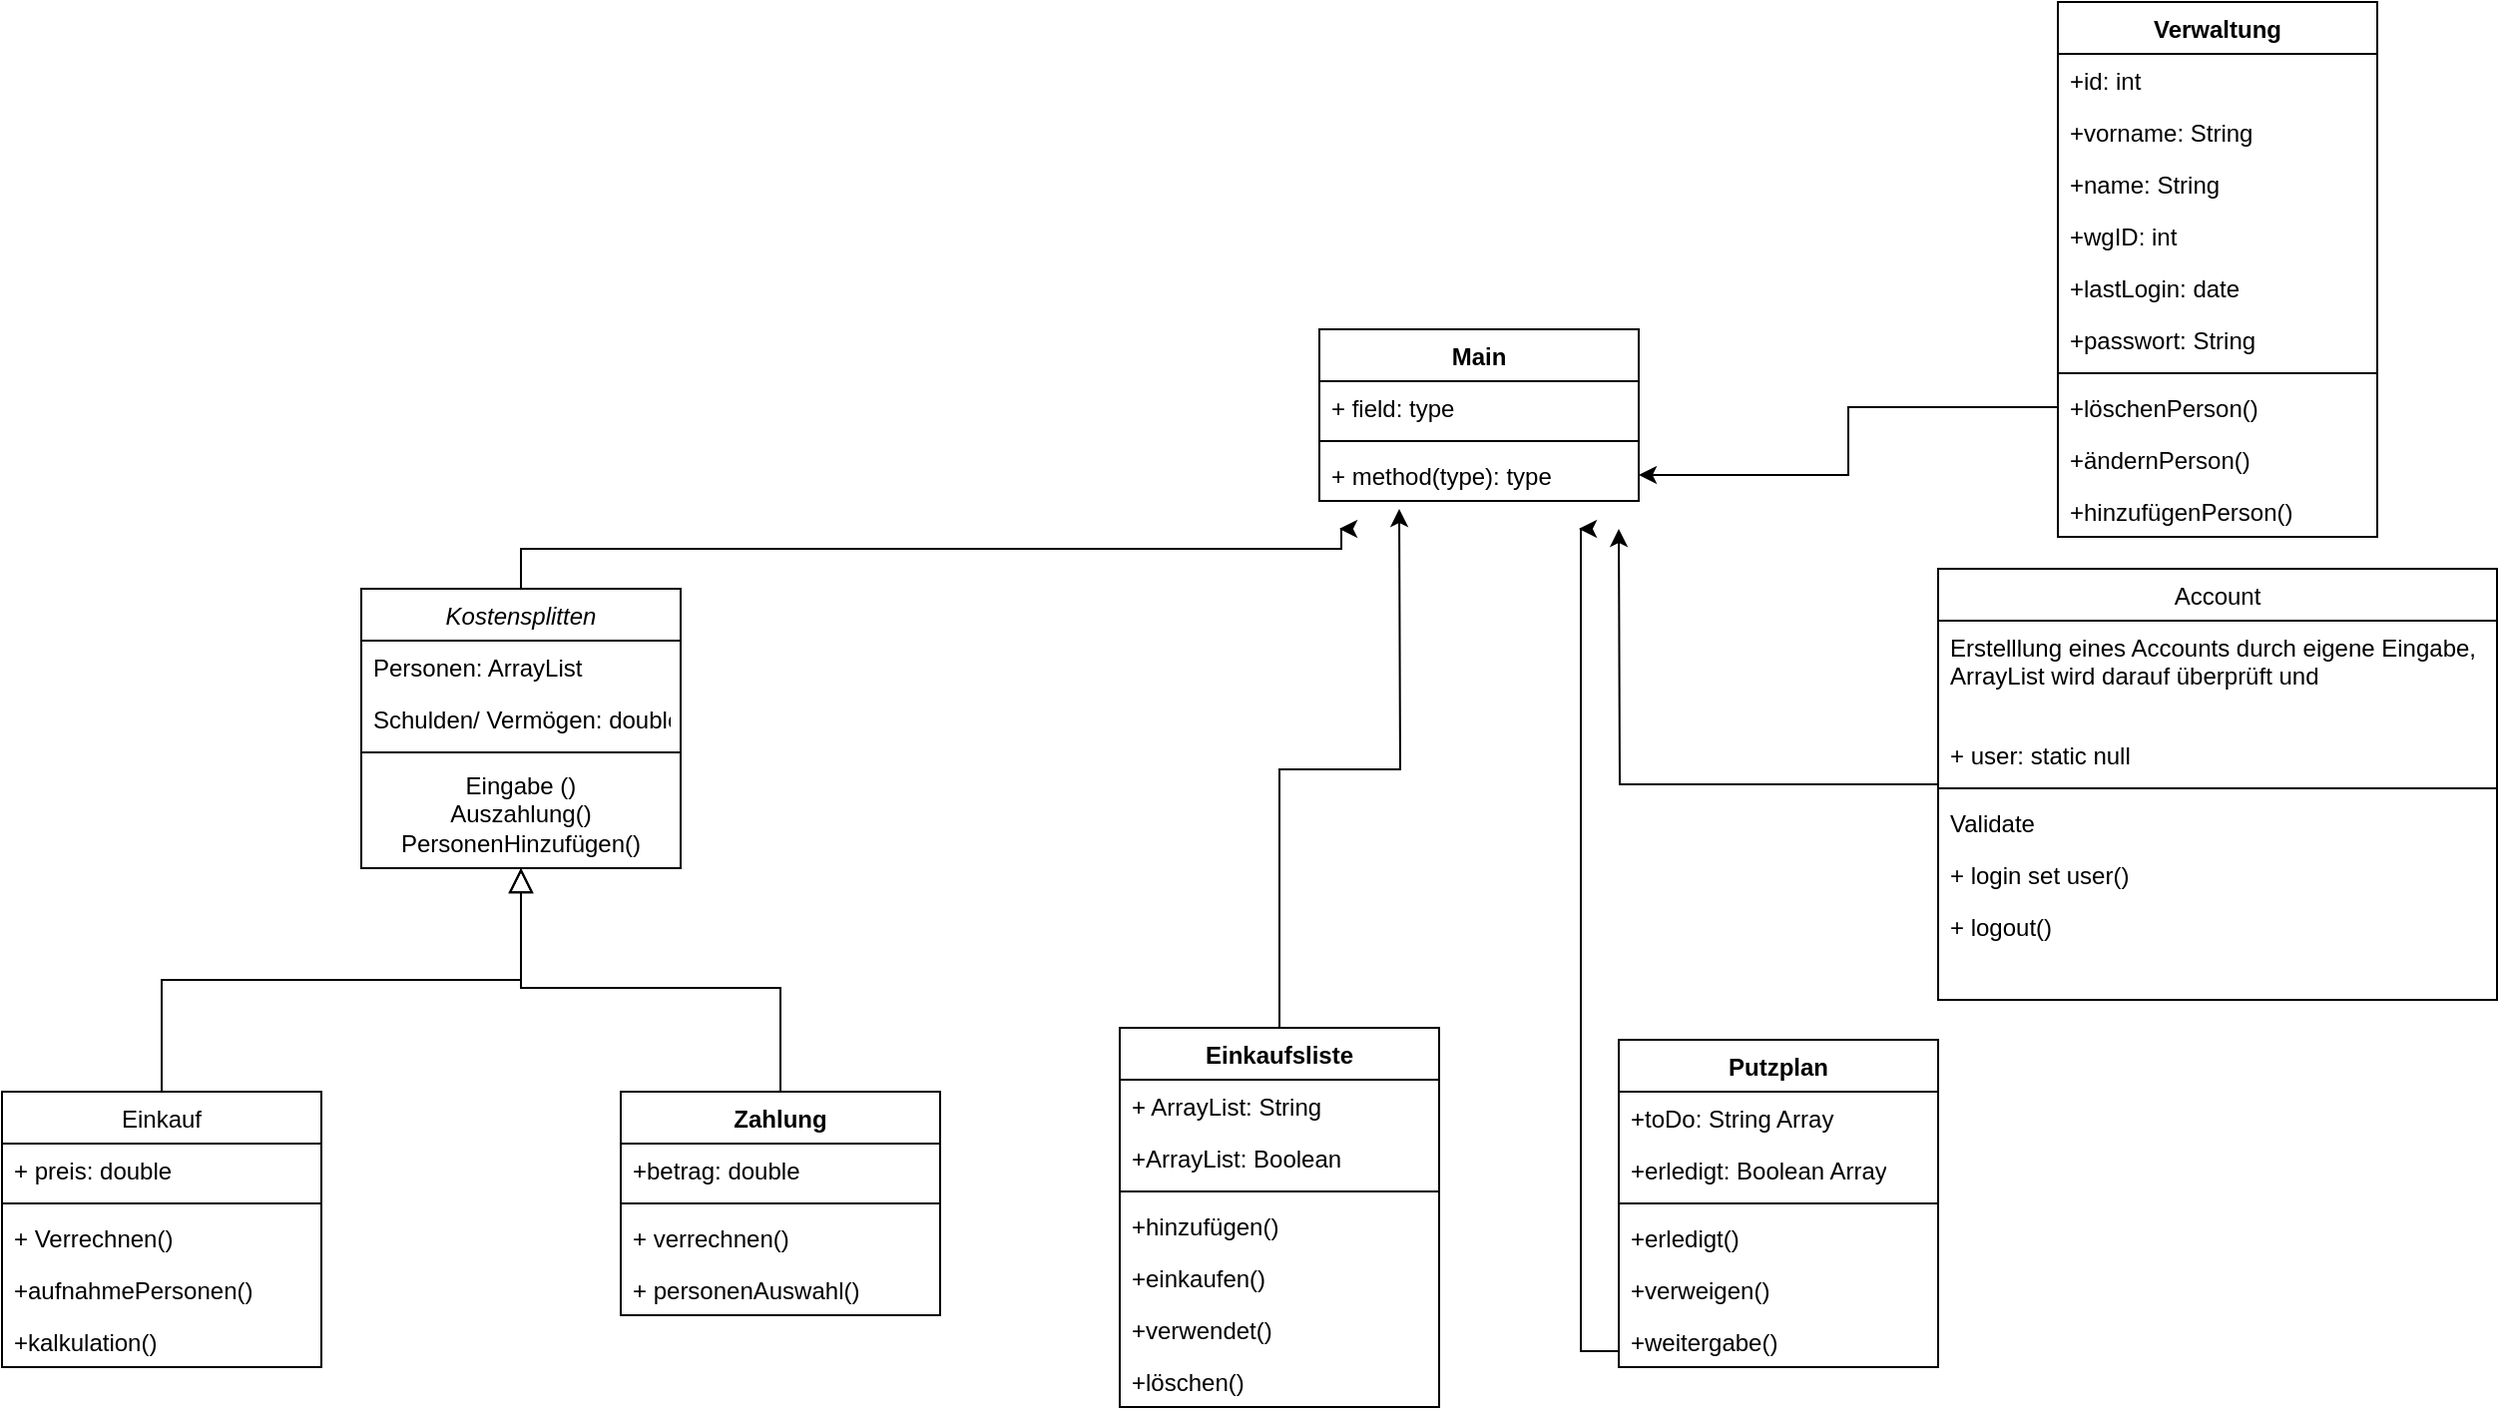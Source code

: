 <mxfile version="24.2.5" type="github">
  <diagram id="C5RBs43oDa-KdzZeNtuy" name="Page-1">
    <mxGraphModel dx="2537" dy="1907" grid="1" gridSize="10" guides="1" tooltips="1" connect="1" arrows="1" fold="1" page="1" pageScale="1" pageWidth="827" pageHeight="1169" math="0" shadow="0">
      <root>
        <mxCell id="WIyWlLk6GJQsqaUBKTNV-0" />
        <mxCell id="WIyWlLk6GJQsqaUBKTNV-1" parent="WIyWlLk6GJQsqaUBKTNV-0" />
        <mxCell id="eNto33jxZARg2p6ZxDnQ-30" style="edgeStyle=orthogonalEdgeStyle;rounded=0;orthogonalLoop=1;jettySize=auto;html=1;exitX=0.5;exitY=0;exitDx=0;exitDy=0;" parent="WIyWlLk6GJQsqaUBKTNV-1" source="zkfFHV4jXpPFQw0GAbJ--0" edge="1">
          <mxGeometry relative="1" as="geometry">
            <mxPoint x="400" y="-10" as="targetPoint" />
            <Array as="points">
              <mxPoint x="-10" />
              <mxPoint x="401" />
              <mxPoint x="401" y="-10" />
            </Array>
          </mxGeometry>
        </mxCell>
        <mxCell id="zkfFHV4jXpPFQw0GAbJ--0" value="Kostensplitten" style="swimlane;fontStyle=2;align=center;verticalAlign=top;childLayout=stackLayout;horizontal=1;startSize=26;horizontalStack=0;resizeParent=1;resizeLast=0;collapsible=1;marginBottom=0;rounded=0;shadow=0;strokeWidth=1;" parent="WIyWlLk6GJQsqaUBKTNV-1" vertex="1">
          <mxGeometry x="-90" y="20" width="160" height="140" as="geometry">
            <mxRectangle x="230" y="140" width="160" height="26" as="alternateBounds" />
          </mxGeometry>
        </mxCell>
        <mxCell id="zkfFHV4jXpPFQw0GAbJ--1" value="Personen: ArrayList" style="text;align=left;verticalAlign=top;spacingLeft=4;spacingRight=4;overflow=hidden;rotatable=0;points=[[0,0.5],[1,0.5]];portConstraint=eastwest;" parent="zkfFHV4jXpPFQw0GAbJ--0" vertex="1">
          <mxGeometry y="26" width="160" height="26" as="geometry" />
        </mxCell>
        <mxCell id="zkfFHV4jXpPFQw0GAbJ--3" value="Schulden/ Vermögen: double " style="text;align=left;verticalAlign=top;spacingLeft=4;spacingRight=4;overflow=hidden;rotatable=0;points=[[0,0.5],[1,0.5]];portConstraint=eastwest;rounded=0;shadow=0;html=0;" parent="zkfFHV4jXpPFQw0GAbJ--0" vertex="1">
          <mxGeometry y="52" width="160" height="26" as="geometry" />
        </mxCell>
        <mxCell id="zkfFHV4jXpPFQw0GAbJ--4" value="" style="line;html=1;strokeWidth=1;align=left;verticalAlign=middle;spacingTop=-1;spacingLeft=3;spacingRight=3;rotatable=0;labelPosition=right;points=[];portConstraint=eastwest;" parent="zkfFHV4jXpPFQw0GAbJ--0" vertex="1">
          <mxGeometry y="78" width="160" height="8" as="geometry" />
        </mxCell>
        <mxCell id="4i2ipAUutpPGmhfnNIAb-0" value="Eingabe ()&lt;div&gt;Auszahlung()&lt;/div&gt;&lt;div&gt;PersonenHinzufügen()&lt;/div&gt;" style="text;html=1;align=center;verticalAlign=middle;whiteSpace=wrap;rounded=0;" parent="zkfFHV4jXpPFQw0GAbJ--0" vertex="1">
          <mxGeometry y="86" width="160" height="54" as="geometry" />
        </mxCell>
        <mxCell id="zkfFHV4jXpPFQw0GAbJ--6" value="Einkauf" style="swimlane;fontStyle=0;align=center;verticalAlign=top;childLayout=stackLayout;horizontal=1;startSize=26;horizontalStack=0;resizeParent=1;resizeLast=0;collapsible=1;marginBottom=0;rounded=0;shadow=0;strokeWidth=1;" parent="WIyWlLk6GJQsqaUBKTNV-1" vertex="1">
          <mxGeometry x="-270" y="272" width="160" height="138" as="geometry">
            <mxRectangle x="130" y="380" width="160" height="26" as="alternateBounds" />
          </mxGeometry>
        </mxCell>
        <mxCell id="zkfFHV4jXpPFQw0GAbJ--7" value="+ preis: double" style="text;align=left;verticalAlign=top;spacingLeft=4;spacingRight=4;overflow=hidden;rotatable=0;points=[[0,0.5],[1,0.5]];portConstraint=eastwest;" parent="zkfFHV4jXpPFQw0GAbJ--6" vertex="1">
          <mxGeometry y="26" width="160" height="26" as="geometry" />
        </mxCell>
        <mxCell id="zkfFHV4jXpPFQw0GAbJ--9" value="" style="line;html=1;strokeWidth=1;align=left;verticalAlign=middle;spacingTop=-1;spacingLeft=3;spacingRight=3;rotatable=0;labelPosition=right;points=[];portConstraint=eastwest;" parent="zkfFHV4jXpPFQw0GAbJ--6" vertex="1">
          <mxGeometry y="52" width="160" height="8" as="geometry" />
        </mxCell>
        <mxCell id="eNto33jxZARg2p6ZxDnQ-20" value="+ Verrechnen()" style="text;strokeColor=none;fillColor=none;align=left;verticalAlign=top;spacingLeft=4;spacingRight=4;overflow=hidden;rotatable=0;points=[[0,0.5],[1,0.5]];portConstraint=eastwest;whiteSpace=wrap;html=1;" parent="zkfFHV4jXpPFQw0GAbJ--6" vertex="1">
          <mxGeometry y="60" width="160" height="26" as="geometry" />
        </mxCell>
        <mxCell id="eNto33jxZARg2p6ZxDnQ-34" value="+aufnahmePersonen()" style="text;strokeColor=none;fillColor=none;align=left;verticalAlign=top;spacingLeft=4;spacingRight=4;overflow=hidden;rotatable=0;points=[[0,0.5],[1,0.5]];portConstraint=eastwest;whiteSpace=wrap;html=1;" parent="zkfFHV4jXpPFQw0GAbJ--6" vertex="1">
          <mxGeometry y="86" width="160" height="26" as="geometry" />
        </mxCell>
        <mxCell id="eNto33jxZARg2p6ZxDnQ-35" value="+kalkulation()" style="text;strokeColor=none;fillColor=none;align=left;verticalAlign=top;spacingLeft=4;spacingRight=4;overflow=hidden;rotatable=0;points=[[0,0.5],[1,0.5]];portConstraint=eastwest;whiteSpace=wrap;html=1;" parent="zkfFHV4jXpPFQw0GAbJ--6" vertex="1">
          <mxGeometry y="112" width="160" height="26" as="geometry" />
        </mxCell>
        <mxCell id="zkfFHV4jXpPFQw0GAbJ--12" value="" style="endArrow=block;endSize=10;endFill=0;shadow=0;strokeWidth=1;rounded=0;curved=0;edgeStyle=elbowEdgeStyle;elbow=vertical;" parent="WIyWlLk6GJQsqaUBKTNV-1" source="zkfFHV4jXpPFQw0GAbJ--6" target="zkfFHV4jXpPFQw0GAbJ--0" edge="1">
          <mxGeometry width="160" relative="1" as="geometry">
            <mxPoint x="200" y="203" as="sourcePoint" />
            <mxPoint x="200" y="203" as="targetPoint" />
          </mxGeometry>
        </mxCell>
        <mxCell id="zkfFHV4jXpPFQw0GAbJ--16" value="" style="endArrow=block;endSize=10;endFill=0;shadow=0;strokeWidth=1;rounded=0;curved=0;edgeStyle=elbowEdgeStyle;elbow=vertical;exitX=0.5;exitY=0;exitDx=0;exitDy=0;" parent="WIyWlLk6GJQsqaUBKTNV-1" source="eNto33jxZARg2p6ZxDnQ-44" target="zkfFHV4jXpPFQw0GAbJ--0" edge="1">
          <mxGeometry width="160" relative="1" as="geometry">
            <mxPoint x="20" y="310" as="sourcePoint" />
            <mxPoint x="310" y="271" as="targetPoint" />
            <Array as="points">
              <mxPoint x="170" y="220" />
            </Array>
          </mxGeometry>
        </mxCell>
        <mxCell id="zkfFHV4jXpPFQw0GAbJ--17" value="Account" style="swimlane;fontStyle=0;align=center;verticalAlign=top;childLayout=stackLayout;horizontal=1;startSize=26;horizontalStack=0;resizeParent=1;resizeLast=0;collapsible=1;marginBottom=0;rounded=0;shadow=0;strokeWidth=1;" parent="WIyWlLk6GJQsqaUBKTNV-1" vertex="1">
          <mxGeometry x="700" y="10" width="280" height="216" as="geometry">
            <mxRectangle x="550" y="140" width="160" height="26" as="alternateBounds" />
          </mxGeometry>
        </mxCell>
        <mxCell id="zkfFHV4jXpPFQw0GAbJ--18" value="Erstelllung eines Accounts durch eigene Eingabe, &#xa;ArrayList wird darauf überprüft und " style="text;align=left;verticalAlign=top;spacingLeft=4;spacingRight=4;overflow=hidden;rotatable=0;points=[[0,0.5],[1,0.5]];portConstraint=eastwest;" parent="zkfFHV4jXpPFQw0GAbJ--17" vertex="1">
          <mxGeometry y="26" width="280" height="54" as="geometry" />
        </mxCell>
        <mxCell id="eNto33jxZARg2p6ZxDnQ-41" value="+ user: static null" style="text;strokeColor=none;fillColor=none;align=left;verticalAlign=top;spacingLeft=4;spacingRight=4;overflow=hidden;rotatable=0;points=[[0,0.5],[1,0.5]];portConstraint=eastwest;whiteSpace=wrap;html=1;" parent="zkfFHV4jXpPFQw0GAbJ--17" vertex="1">
          <mxGeometry y="80" width="280" height="26" as="geometry" />
        </mxCell>
        <mxCell id="zkfFHV4jXpPFQw0GAbJ--23" value="" style="line;html=1;strokeWidth=1;align=left;verticalAlign=middle;spacingTop=-1;spacingLeft=3;spacingRight=3;rotatable=0;labelPosition=right;points=[];portConstraint=eastwest;" parent="zkfFHV4jXpPFQw0GAbJ--17" vertex="1">
          <mxGeometry y="106" width="280" height="8" as="geometry" />
        </mxCell>
        <mxCell id="zkfFHV4jXpPFQw0GAbJ--24" value="Validate" style="text;align=left;verticalAlign=top;spacingLeft=4;spacingRight=4;overflow=hidden;rotatable=0;points=[[0,0.5],[1,0.5]];portConstraint=eastwest;" parent="zkfFHV4jXpPFQw0GAbJ--17" vertex="1">
          <mxGeometry y="114" width="280" height="26" as="geometry" />
        </mxCell>
        <mxCell id="eNto33jxZARg2p6ZxDnQ-42" value="+ login set user()" style="text;strokeColor=none;fillColor=none;align=left;verticalAlign=top;spacingLeft=4;spacingRight=4;overflow=hidden;rotatable=0;points=[[0,0.5],[1,0.5]];portConstraint=eastwest;whiteSpace=wrap;html=1;" parent="zkfFHV4jXpPFQw0GAbJ--17" vertex="1">
          <mxGeometry y="140" width="280" height="26" as="geometry" />
        </mxCell>
        <mxCell id="eNto33jxZARg2p6ZxDnQ-43" value="+ logout()" style="text;strokeColor=none;fillColor=none;align=left;verticalAlign=top;spacingLeft=4;spacingRight=4;overflow=hidden;rotatable=0;points=[[0,0.5],[1,0.5]];portConstraint=eastwest;whiteSpace=wrap;html=1;" parent="zkfFHV4jXpPFQw0GAbJ--17" vertex="1">
          <mxGeometry y="166" width="280" height="26" as="geometry" />
        </mxCell>
        <mxCell id="eNto33jxZARg2p6ZxDnQ-1" value="Verwaltung" style="swimlane;fontStyle=1;align=center;verticalAlign=top;childLayout=stackLayout;horizontal=1;startSize=26;horizontalStack=0;resizeParent=1;resizeParentMax=0;resizeLast=0;collapsible=1;marginBottom=0;whiteSpace=wrap;html=1;" parent="WIyWlLk6GJQsqaUBKTNV-1" vertex="1">
          <mxGeometry x="760" y="-274" width="160" height="268" as="geometry" />
        </mxCell>
        <mxCell id="eNto33jxZARg2p6ZxDnQ-39" value="+id: int" style="text;strokeColor=none;fillColor=none;align=left;verticalAlign=top;spacingLeft=4;spacingRight=4;overflow=hidden;rotatable=0;points=[[0,0.5],[1,0.5]];portConstraint=eastwest;whiteSpace=wrap;html=1;" parent="eNto33jxZARg2p6ZxDnQ-1" vertex="1">
          <mxGeometry y="26" width="160" height="26" as="geometry" />
        </mxCell>
        <mxCell id="bwp8V1A8Cei6B6PAGqah-0" value="+vorname: String" style="text;strokeColor=none;fillColor=none;align=left;verticalAlign=top;spacingLeft=4;spacingRight=4;overflow=hidden;rotatable=0;points=[[0,0.5],[1,0.5]];portConstraint=eastwest;whiteSpace=wrap;html=1;" vertex="1" parent="eNto33jxZARg2p6ZxDnQ-1">
          <mxGeometry y="52" width="160" height="26" as="geometry" />
        </mxCell>
        <mxCell id="bwp8V1A8Cei6B6PAGqah-1" value="+name: String" style="text;strokeColor=none;fillColor=none;align=left;verticalAlign=top;spacingLeft=4;spacingRight=4;overflow=hidden;rotatable=0;points=[[0,0.5],[1,0.5]];portConstraint=eastwest;whiteSpace=wrap;html=1;" vertex="1" parent="eNto33jxZARg2p6ZxDnQ-1">
          <mxGeometry y="78" width="160" height="26" as="geometry" />
        </mxCell>
        <mxCell id="bwp8V1A8Cei6B6PAGqah-2" value="+wgID: int" style="text;strokeColor=none;fillColor=none;align=left;verticalAlign=top;spacingLeft=4;spacingRight=4;overflow=hidden;rotatable=0;points=[[0,0.5],[1,0.5]];portConstraint=eastwest;whiteSpace=wrap;html=1;" vertex="1" parent="eNto33jxZARg2p6ZxDnQ-1">
          <mxGeometry y="104" width="160" height="26" as="geometry" />
        </mxCell>
        <mxCell id="bwp8V1A8Cei6B6PAGqah-3" value="+lastLogin: date" style="text;strokeColor=none;fillColor=none;align=left;verticalAlign=top;spacingLeft=4;spacingRight=4;overflow=hidden;rotatable=0;points=[[0,0.5],[1,0.5]];portConstraint=eastwest;whiteSpace=wrap;html=1;" vertex="1" parent="eNto33jxZARg2p6ZxDnQ-1">
          <mxGeometry y="130" width="160" height="26" as="geometry" />
        </mxCell>
        <mxCell id="bwp8V1A8Cei6B6PAGqah-4" value="+passwort: String" style="text;strokeColor=none;fillColor=none;align=left;verticalAlign=top;spacingLeft=4;spacingRight=4;overflow=hidden;rotatable=0;points=[[0,0.5],[1,0.5]];portConstraint=eastwest;whiteSpace=wrap;html=1;" vertex="1" parent="eNto33jxZARg2p6ZxDnQ-1">
          <mxGeometry y="156" width="160" height="26" as="geometry" />
        </mxCell>
        <mxCell id="eNto33jxZARg2p6ZxDnQ-3" value="" style="line;strokeWidth=1;fillColor=none;align=left;verticalAlign=middle;spacingTop=-1;spacingLeft=3;spacingRight=3;rotatable=0;labelPosition=right;points=[];portConstraint=eastwest;strokeColor=inherit;" parent="eNto33jxZARg2p6ZxDnQ-1" vertex="1">
          <mxGeometry y="182" width="160" height="8" as="geometry" />
        </mxCell>
        <mxCell id="eNto33jxZARg2p6ZxDnQ-40" value="+löschenPerson()" style="text;strokeColor=none;fillColor=none;align=left;verticalAlign=top;spacingLeft=4;spacingRight=4;overflow=hidden;rotatable=0;points=[[0,0.5],[1,0.5]];portConstraint=eastwest;whiteSpace=wrap;html=1;" parent="eNto33jxZARg2p6ZxDnQ-1" vertex="1">
          <mxGeometry y="190" width="160" height="26" as="geometry" />
        </mxCell>
        <mxCell id="bwp8V1A8Cei6B6PAGqah-5" value="+ändernPerson()" style="text;strokeColor=none;fillColor=none;align=left;verticalAlign=top;spacingLeft=4;spacingRight=4;overflow=hidden;rotatable=0;points=[[0,0.5],[1,0.5]];portConstraint=eastwest;whiteSpace=wrap;html=1;" vertex="1" parent="eNto33jxZARg2p6ZxDnQ-1">
          <mxGeometry y="216" width="160" height="26" as="geometry" />
        </mxCell>
        <mxCell id="eNto33jxZARg2p6ZxDnQ-4" value="+hinzufügenPerson()" style="text;strokeColor=none;fillColor=none;align=left;verticalAlign=top;spacingLeft=4;spacingRight=4;overflow=hidden;rotatable=0;points=[[0,0.5],[1,0.5]];portConstraint=eastwest;whiteSpace=wrap;html=1;" parent="eNto33jxZARg2p6ZxDnQ-1" vertex="1">
          <mxGeometry y="242" width="160" height="26" as="geometry" />
        </mxCell>
        <mxCell id="eNto33jxZARg2p6ZxDnQ-37" style="edgeStyle=orthogonalEdgeStyle;rounded=0;orthogonalLoop=1;jettySize=auto;html=1;exitX=0.5;exitY=0;exitDx=0;exitDy=0;" parent="WIyWlLk6GJQsqaUBKTNV-1" source="eNto33jxZARg2p6ZxDnQ-6" edge="1">
          <mxGeometry relative="1" as="geometry">
            <mxPoint x="430" y="-20" as="targetPoint" />
          </mxGeometry>
        </mxCell>
        <mxCell id="eNto33jxZARg2p6ZxDnQ-6" value="Einkaufsliste" style="swimlane;fontStyle=1;align=center;verticalAlign=top;childLayout=stackLayout;horizontal=1;startSize=26;horizontalStack=0;resizeParent=1;resizeParentMax=0;resizeLast=0;collapsible=1;marginBottom=0;whiteSpace=wrap;html=1;" parent="WIyWlLk6GJQsqaUBKTNV-1" vertex="1">
          <mxGeometry x="290" y="240" width="160" height="190" as="geometry" />
        </mxCell>
        <mxCell id="eNto33jxZARg2p6ZxDnQ-7" value="+ ArrayList: String" style="text;strokeColor=none;fillColor=none;align=left;verticalAlign=top;spacingLeft=4;spacingRight=4;overflow=hidden;rotatable=0;points=[[0,0.5],[1,0.5]];portConstraint=eastwest;whiteSpace=wrap;html=1;" parent="eNto33jxZARg2p6ZxDnQ-6" vertex="1">
          <mxGeometry y="26" width="160" height="26" as="geometry" />
        </mxCell>
        <mxCell id="eNto33jxZARg2p6ZxDnQ-19" value="+ArrayList: Boolean" style="text;strokeColor=none;fillColor=none;align=left;verticalAlign=top;spacingLeft=4;spacingRight=4;overflow=hidden;rotatable=0;points=[[0,0.5],[1,0.5]];portConstraint=eastwest;whiteSpace=wrap;html=1;" parent="eNto33jxZARg2p6ZxDnQ-6" vertex="1">
          <mxGeometry y="52" width="160" height="26" as="geometry" />
        </mxCell>
        <mxCell id="eNto33jxZARg2p6ZxDnQ-8" value="" style="line;strokeWidth=1;fillColor=none;align=left;verticalAlign=middle;spacingTop=-1;spacingLeft=3;spacingRight=3;rotatable=0;labelPosition=right;points=[];portConstraint=eastwest;strokeColor=inherit;" parent="eNto33jxZARg2p6ZxDnQ-6" vertex="1">
          <mxGeometry y="78" width="160" height="8" as="geometry" />
        </mxCell>
        <mxCell id="eNto33jxZARg2p6ZxDnQ-9" value="+hinzufügen()" style="text;strokeColor=none;fillColor=none;align=left;verticalAlign=top;spacingLeft=4;spacingRight=4;overflow=hidden;rotatable=0;points=[[0,0.5],[1,0.5]];portConstraint=eastwest;whiteSpace=wrap;html=1;" parent="eNto33jxZARg2p6ZxDnQ-6" vertex="1">
          <mxGeometry y="86" width="160" height="26" as="geometry" />
        </mxCell>
        <mxCell id="eNto33jxZARg2p6ZxDnQ-21" value="+einkaufen()" style="text;strokeColor=none;fillColor=none;align=left;verticalAlign=top;spacingLeft=4;spacingRight=4;overflow=hidden;rotatable=0;points=[[0,0.5],[1,0.5]];portConstraint=eastwest;whiteSpace=wrap;html=1;" parent="eNto33jxZARg2p6ZxDnQ-6" vertex="1">
          <mxGeometry y="112" width="160" height="26" as="geometry" />
        </mxCell>
        <mxCell id="eNto33jxZARg2p6ZxDnQ-22" value="+verwendet()" style="text;strokeColor=none;fillColor=none;align=left;verticalAlign=top;spacingLeft=4;spacingRight=4;overflow=hidden;rotatable=0;points=[[0,0.5],[1,0.5]];portConstraint=eastwest;whiteSpace=wrap;html=1;" parent="eNto33jxZARg2p6ZxDnQ-6" vertex="1">
          <mxGeometry y="138" width="160" height="26" as="geometry" />
        </mxCell>
        <mxCell id="eNto33jxZARg2p6ZxDnQ-23" value="+löschen()" style="text;strokeColor=none;fillColor=none;align=left;verticalAlign=top;spacingLeft=4;spacingRight=4;overflow=hidden;rotatable=0;points=[[0,0.5],[1,0.5]];portConstraint=eastwest;whiteSpace=wrap;html=1;" parent="eNto33jxZARg2p6ZxDnQ-6" vertex="1">
          <mxGeometry y="164" width="160" height="26" as="geometry" />
        </mxCell>
        <mxCell id="eNto33jxZARg2p6ZxDnQ-38" style="edgeStyle=orthogonalEdgeStyle;rounded=0;orthogonalLoop=1;jettySize=auto;html=1;" parent="WIyWlLk6GJQsqaUBKTNV-1" source="eNto33jxZARg2p6ZxDnQ-10" edge="1">
          <mxGeometry relative="1" as="geometry">
            <mxPoint x="520" y="-10" as="targetPoint" />
            <Array as="points">
              <mxPoint x="521" y="402" />
            </Array>
          </mxGeometry>
        </mxCell>
        <mxCell id="eNto33jxZARg2p6ZxDnQ-10" value="Putzplan" style="swimlane;fontStyle=1;align=center;verticalAlign=top;childLayout=stackLayout;horizontal=1;startSize=26;horizontalStack=0;resizeParent=1;resizeParentMax=0;resizeLast=0;collapsible=1;marginBottom=0;whiteSpace=wrap;html=1;" parent="WIyWlLk6GJQsqaUBKTNV-1" vertex="1">
          <mxGeometry x="540" y="246" width="160" height="164" as="geometry" />
        </mxCell>
        <mxCell id="eNto33jxZARg2p6ZxDnQ-11" value="+toDo: String Array" style="text;strokeColor=none;fillColor=none;align=left;verticalAlign=top;spacingLeft=4;spacingRight=4;overflow=hidden;rotatable=0;points=[[0,0.5],[1,0.5]];portConstraint=eastwest;whiteSpace=wrap;html=1;" parent="eNto33jxZARg2p6ZxDnQ-10" vertex="1">
          <mxGeometry y="26" width="160" height="26" as="geometry" />
        </mxCell>
        <mxCell id="eNto33jxZARg2p6ZxDnQ-24" value="+erledigt: Boolean Array" style="text;strokeColor=none;fillColor=none;align=left;verticalAlign=top;spacingLeft=4;spacingRight=4;overflow=hidden;rotatable=0;points=[[0,0.5],[1,0.5]];portConstraint=eastwest;whiteSpace=wrap;html=1;" parent="eNto33jxZARg2p6ZxDnQ-10" vertex="1">
          <mxGeometry y="52" width="160" height="26" as="geometry" />
        </mxCell>
        <mxCell id="eNto33jxZARg2p6ZxDnQ-12" value="" style="line;strokeWidth=1;fillColor=none;align=left;verticalAlign=middle;spacingTop=-1;spacingLeft=3;spacingRight=3;rotatable=0;labelPosition=right;points=[];portConstraint=eastwest;strokeColor=inherit;" parent="eNto33jxZARg2p6ZxDnQ-10" vertex="1">
          <mxGeometry y="78" width="160" height="8" as="geometry" />
        </mxCell>
        <mxCell id="eNto33jxZARg2p6ZxDnQ-13" value="+erledigt()" style="text;strokeColor=none;fillColor=none;align=left;verticalAlign=top;spacingLeft=4;spacingRight=4;overflow=hidden;rotatable=0;points=[[0,0.5],[1,0.5]];portConstraint=eastwest;whiteSpace=wrap;html=1;" parent="eNto33jxZARg2p6ZxDnQ-10" vertex="1">
          <mxGeometry y="86" width="160" height="26" as="geometry" />
        </mxCell>
        <mxCell id="eNto33jxZARg2p6ZxDnQ-25" value="+verweigen()" style="text;strokeColor=none;fillColor=none;align=left;verticalAlign=top;spacingLeft=4;spacingRight=4;overflow=hidden;rotatable=0;points=[[0,0.5],[1,0.5]];portConstraint=eastwest;whiteSpace=wrap;html=1;" parent="eNto33jxZARg2p6ZxDnQ-10" vertex="1">
          <mxGeometry y="112" width="160" height="26" as="geometry" />
        </mxCell>
        <mxCell id="eNto33jxZARg2p6ZxDnQ-26" value="+weitergabe()" style="text;strokeColor=none;fillColor=none;align=left;verticalAlign=top;spacingLeft=4;spacingRight=4;overflow=hidden;rotatable=0;points=[[0,0.5],[1,0.5]];portConstraint=eastwest;whiteSpace=wrap;html=1;" parent="eNto33jxZARg2p6ZxDnQ-10" vertex="1">
          <mxGeometry y="138" width="160" height="26" as="geometry" />
        </mxCell>
        <mxCell id="eNto33jxZARg2p6ZxDnQ-15" value="Main" style="swimlane;fontStyle=1;align=center;verticalAlign=top;childLayout=stackLayout;horizontal=1;startSize=26;horizontalStack=0;resizeParent=1;resizeParentMax=0;resizeLast=0;collapsible=1;marginBottom=0;whiteSpace=wrap;html=1;" parent="WIyWlLk6GJQsqaUBKTNV-1" vertex="1">
          <mxGeometry x="390" y="-110" width="160" height="86" as="geometry" />
        </mxCell>
        <mxCell id="eNto33jxZARg2p6ZxDnQ-16" value="+ field: type" style="text;strokeColor=none;fillColor=none;align=left;verticalAlign=top;spacingLeft=4;spacingRight=4;overflow=hidden;rotatable=0;points=[[0,0.5],[1,0.5]];portConstraint=eastwest;whiteSpace=wrap;html=1;" parent="eNto33jxZARg2p6ZxDnQ-15" vertex="1">
          <mxGeometry y="26" width="160" height="26" as="geometry" />
        </mxCell>
        <mxCell id="eNto33jxZARg2p6ZxDnQ-17" value="" style="line;strokeWidth=1;fillColor=none;align=left;verticalAlign=middle;spacingTop=-1;spacingLeft=3;spacingRight=3;rotatable=0;labelPosition=right;points=[];portConstraint=eastwest;strokeColor=inherit;" parent="eNto33jxZARg2p6ZxDnQ-15" vertex="1">
          <mxGeometry y="52" width="160" height="8" as="geometry" />
        </mxCell>
        <mxCell id="eNto33jxZARg2p6ZxDnQ-18" value="+ method(type): type" style="text;strokeColor=none;fillColor=none;align=left;verticalAlign=top;spacingLeft=4;spacingRight=4;overflow=hidden;rotatable=0;points=[[0,0.5],[1,0.5]];portConstraint=eastwest;whiteSpace=wrap;html=1;" parent="eNto33jxZARg2p6ZxDnQ-15" vertex="1">
          <mxGeometry y="60" width="160" height="26" as="geometry" />
        </mxCell>
        <mxCell id="eNto33jxZARg2p6ZxDnQ-31" style="edgeStyle=orthogonalEdgeStyle;rounded=0;orthogonalLoop=1;jettySize=auto;html=1;" parent="WIyWlLk6GJQsqaUBKTNV-1" source="zkfFHV4jXpPFQw0GAbJ--17" edge="1">
          <mxGeometry relative="1" as="geometry">
            <mxPoint x="540" y="-10" as="targetPoint" />
          </mxGeometry>
        </mxCell>
        <mxCell id="eNto33jxZARg2p6ZxDnQ-44" value="Zahlung" style="swimlane;fontStyle=1;align=center;verticalAlign=top;childLayout=stackLayout;horizontal=1;startSize=26;horizontalStack=0;resizeParent=1;resizeParentMax=0;resizeLast=0;collapsible=1;marginBottom=0;whiteSpace=wrap;html=1;" parent="WIyWlLk6GJQsqaUBKTNV-1" vertex="1">
          <mxGeometry x="40" y="272" width="160" height="112" as="geometry" />
        </mxCell>
        <mxCell id="eNto33jxZARg2p6ZxDnQ-45" value="+betrag: double" style="text;strokeColor=none;fillColor=none;align=left;verticalAlign=top;spacingLeft=4;spacingRight=4;overflow=hidden;rotatable=0;points=[[0,0.5],[1,0.5]];portConstraint=eastwest;whiteSpace=wrap;html=1;" parent="eNto33jxZARg2p6ZxDnQ-44" vertex="1">
          <mxGeometry y="26" width="160" height="26" as="geometry" />
        </mxCell>
        <mxCell id="eNto33jxZARg2p6ZxDnQ-46" value="" style="line;strokeWidth=1;fillColor=none;align=left;verticalAlign=middle;spacingTop=-1;spacingLeft=3;spacingRight=3;rotatable=0;labelPosition=right;points=[];portConstraint=eastwest;strokeColor=inherit;" parent="eNto33jxZARg2p6ZxDnQ-44" vertex="1">
          <mxGeometry y="52" width="160" height="8" as="geometry" />
        </mxCell>
        <mxCell id="eNto33jxZARg2p6ZxDnQ-47" value="+ verrechnen()" style="text;strokeColor=none;fillColor=none;align=left;verticalAlign=top;spacingLeft=4;spacingRight=4;overflow=hidden;rotatable=0;points=[[0,0.5],[1,0.5]];portConstraint=eastwest;whiteSpace=wrap;html=1;" parent="eNto33jxZARg2p6ZxDnQ-44" vertex="1">
          <mxGeometry y="60" width="160" height="26" as="geometry" />
        </mxCell>
        <mxCell id="eNto33jxZARg2p6ZxDnQ-48" value="+ personenAuswahl()" style="text;strokeColor=none;fillColor=none;align=left;verticalAlign=top;spacingLeft=4;spacingRight=4;overflow=hidden;rotatable=0;points=[[0,0.5],[1,0.5]];portConstraint=eastwest;whiteSpace=wrap;html=1;" parent="eNto33jxZARg2p6ZxDnQ-44" vertex="1">
          <mxGeometry y="86" width="160" height="26" as="geometry" />
        </mxCell>
        <mxCell id="eNto33jxZARg2p6ZxDnQ-50" style="edgeStyle=orthogonalEdgeStyle;rounded=0;orthogonalLoop=1;jettySize=auto;html=1;entryX=1;entryY=0.5;entryDx=0;entryDy=0;" parent="WIyWlLk6GJQsqaUBKTNV-1" source="eNto33jxZARg2p6ZxDnQ-40" target="eNto33jxZARg2p6ZxDnQ-18" edge="1">
          <mxGeometry relative="1" as="geometry" />
        </mxCell>
      </root>
    </mxGraphModel>
  </diagram>
</mxfile>
